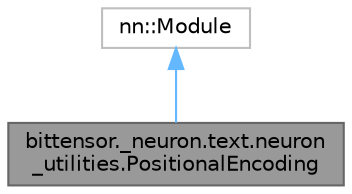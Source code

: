 digraph "bittensor._neuron.text.neuron_utilities.PositionalEncoding"
{
 // LATEX_PDF_SIZE
  bgcolor="transparent";
  edge [fontname=Helvetica,fontsize=10,labelfontname=Helvetica,labelfontsize=10];
  node [fontname=Helvetica,fontsize=10,shape=box,height=0.2,width=0.4];
  Node1 [label="bittensor._neuron.text.neuron\l_utilities.PositionalEncoding",height=0.2,width=0.4,color="gray40", fillcolor="grey60", style="filled", fontcolor="black",tooltip=" "];
  Node2 -> Node1 [dir="back",color="steelblue1",style="solid"];
  Node2 [label="nn::Module",height=0.2,width=0.4,color="grey75", fillcolor="white", style="filled",tooltip=" "];
}

